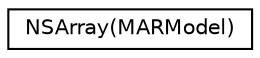 digraph "类继承关系图"
{
  edge [fontname="Helvetica",fontsize="10",labelfontname="Helvetica",labelfontsize="10"];
  node [fontname="Helvetica",fontsize="10",shape=record];
  rankdir="LR";
  Node0 [label="NSArray(MARModel)",height=0.2,width=0.4,color="black", fillcolor="white", style="filled",URL="$category_n_s_array_07_m_a_r_model_08.html"];
}
